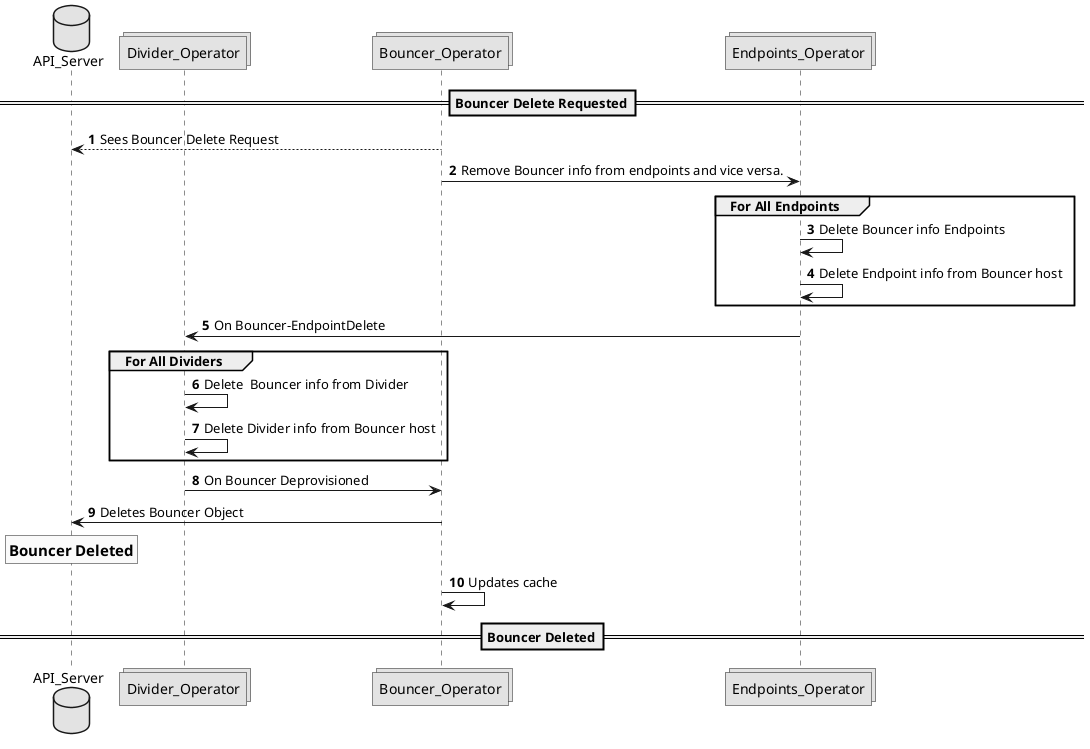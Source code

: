 @startuml

' SPDX-License-Identifier: MIT
' Copyright (c) 2020 The Authors.

' Authors: Sherif Abdelwahab <@zasherif>
'          Phu Tran          <@phudtran>

' Permission is hereby granted, free of charge, to any person obtaining a copy
' of this software and associated documentation files (the "Software"), to deal
' in the Software without restriction, including without limitation the rights
' to use, copy, modify, merge, publish, distribute, sublicense, and/or sell
' copies of the Software, and to permit persons to whom the Software is
' furnished to do so, subject to the following conditions:The above copyright
' notice and this permission notice shall be included in all copies or
' substantial portions of the Software.THE SOFTWARE IS PROVIDED "AS IS",
' WITHOUT WARRANTY OF ANY KIND, EXPRESS OR IMPLIED, INCLUDING BUT NOT LIMITED
' TO THE WARRANTIES OF MERCHANTABILITY, FITNESS FOR A PARTICULAR PURPOSE AND
' NONINFRINGEMENT. IN NO EVENT SHALL THE AUTHORS OR COPYRIGHT HOLDERS BE LIABLE
' FOR ANY CLAIM, DAMAGES OR OTHER LIABILITY, WHETHER IN AN ACTION OF CONTRACT,
' TORT OR OTHERWISE, ARISING FROM, OUT OF OR IN CONNECTION WITH THE SOFTWARE OR
' THE USE OR OTHER DEALINGS IN THE SOFTWARE.

skinparam monochrome true
autonumber

database API_Server
collections Divider_Operator
collections Bouncer_Operator
collections Endpoints_Operator

==Bouncer Delete Requested==
Bouncer_Operator --> API_Server: Sees Bouncer Delete Request
Bouncer_Operator -> Endpoints_Operator: Remove Bouncer info from endpoints and vice versa.
group For All Endpoints
Endpoints_Operator -> Endpoints_Operator: Delete Bouncer info Endpoints
Endpoints_Operator -> Endpoints_Operator: Delete Endpoint info from Bouncer host
end
Endpoints_Operator -> Divider_Operator: On Bouncer-EndpointDelete
group For All Dividers
Divider_Operator -> Divider_Operator: Delete  Bouncer info from Divider
Divider_Operator -> Divider_Operator: Delete Divider info from Bouncer host
end
Divider_Operator -> Bouncer_Operator: On Bouncer Deprovisioned
Bouncer_Operator -> API_Server: Deletes Bouncer Object
rnote over API_Server: == Bouncer Deleted
Bouncer_Operator -> Bouncer_Operator: Updates cache
==Bouncer Deleted==
@enduml
